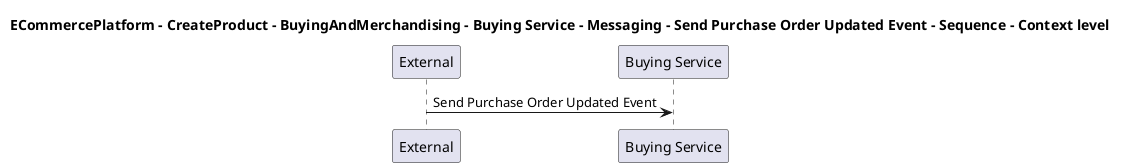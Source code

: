 @startuml

title ECommercePlatform - CreateProduct - BuyingAndMerchandising - Buying Service - Messaging - Send Purchase Order Updated Event - Sequence - Context level

participant "External" as C4InterFlow.SoftwareSystems.ExternalSystem
participant "Buying Service" as ECommercePlatform.CreateProduct.BuyingAndMerchandising.SoftwareSystems.BuyingService

C4InterFlow.SoftwareSystems.ExternalSystem -> ECommercePlatform.CreateProduct.BuyingAndMerchandising.SoftwareSystems.BuyingService : Send Purchase Order Updated Event


@enduml
